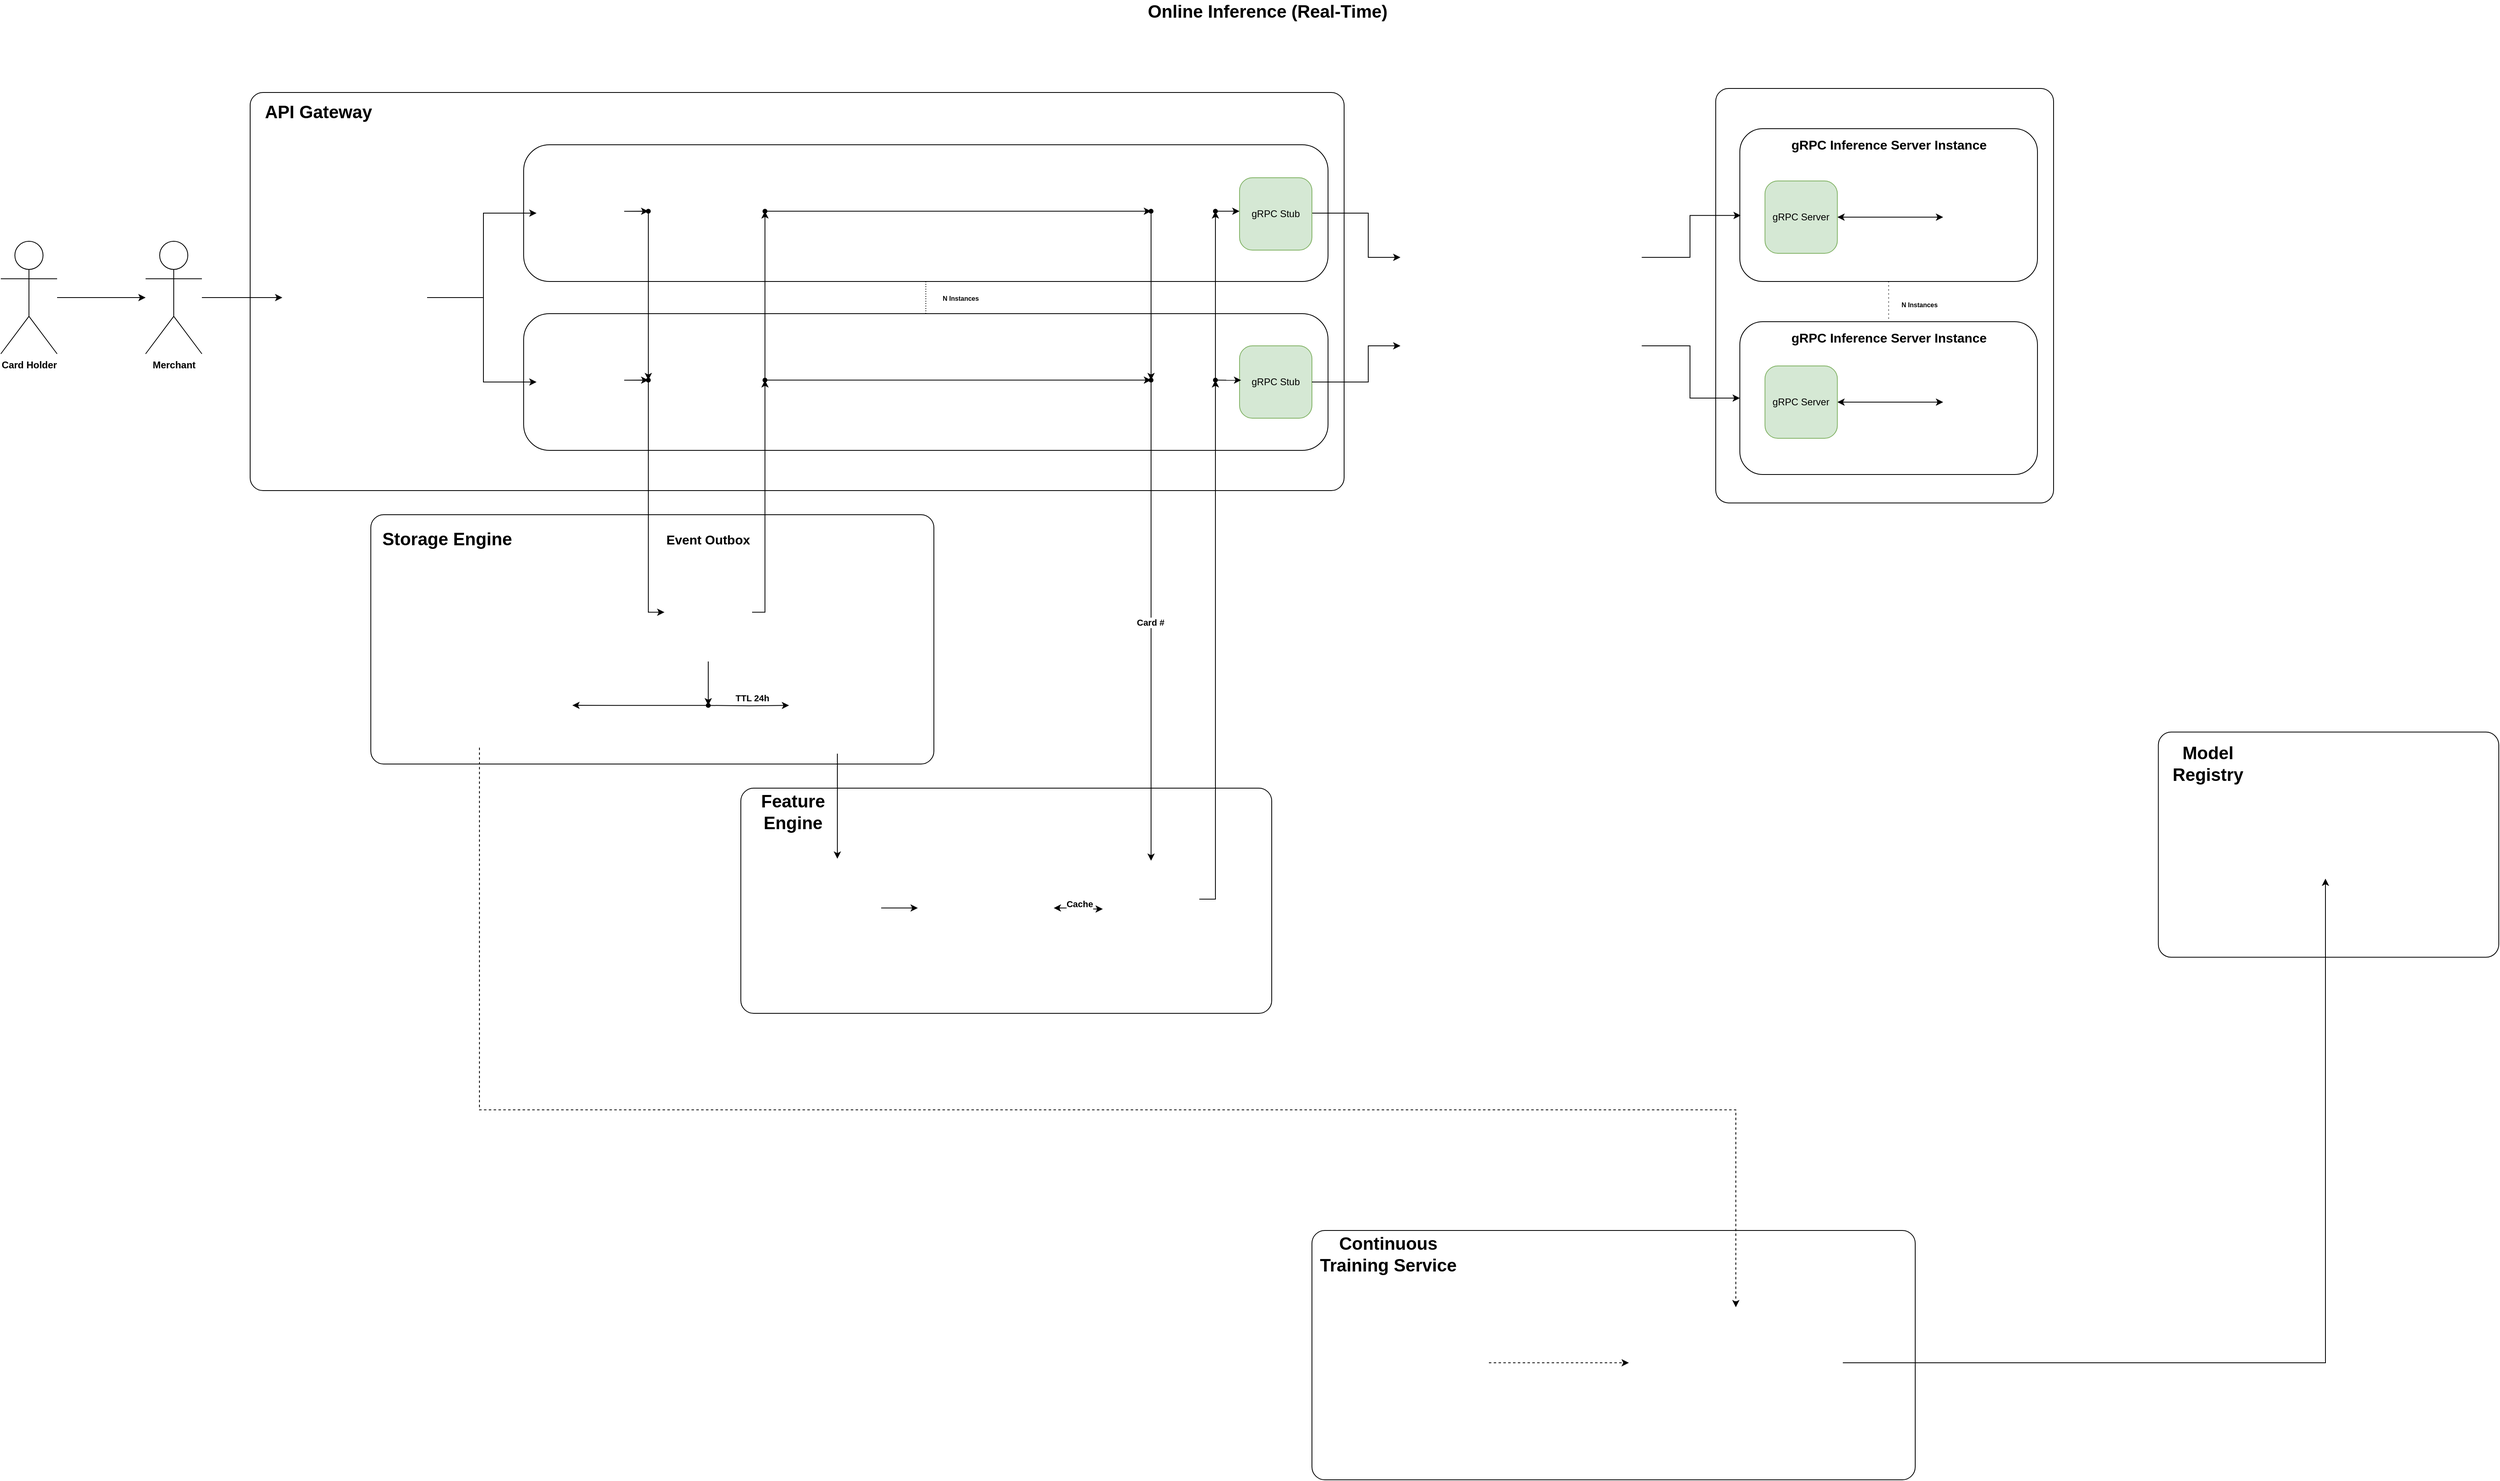 <mxfile>
    <diagram name="Page-1" id="lOX2KXedeWFzTWIlUK9F">
        <mxGraphModel dx="2827" dy="1023" grid="1" gridSize="10" guides="1" tooltips="1" connect="1" arrows="1" fold="1" page="1" pageScale="1" pageWidth="850" pageHeight="1100" math="0" shadow="0">
            <root>
                <mxCell id="0"/>
                <mxCell id="1" parent="0"/>
                <mxCell id="5-59mTPoDlYqVcyv3D5M-7" value="" style="rounded=1;whiteSpace=wrap;html=1;absoluteArcSize=1;arcSize=32;" parent="1" vertex="1">
                    <mxGeometry x="650.02" y="1900" width="749.98" height="310" as="geometry"/>
                </mxCell>
                <mxCell id="5-59mTPoDlYqVcyv3D5M-3" value="" style="rounded=1;whiteSpace=wrap;html=1;absoluteArcSize=1;arcSize=32;" parent="1" vertex="1">
                    <mxGeometry x="1702.26" y="1280.31" width="423.22" height="280" as="geometry"/>
                </mxCell>
                <mxCell id="7dM1NYRbd_mDnyiBHKqp-9" value="" style="rounded=1;whiteSpace=wrap;html=1;absoluteArcSize=1;arcSize=32;" parent="1" vertex="1">
                    <mxGeometry x="-520" y="1010" width="700" height="310" as="geometry"/>
                </mxCell>
                <mxCell id="d66PIv0IayiopUPnUm3M-6" value="" style="rounded=1;whiteSpace=wrap;html=1;absoluteArcSize=1;arcSize=32;" parent="1" vertex="1">
                    <mxGeometry x="-60" y="1350" width="660" height="280" as="geometry"/>
                </mxCell>
                <mxCell id="d66PIv0IayiopUPnUm3M-1" value="" style="rounded=1;whiteSpace=wrap;html=1;arcSize=32;absoluteArcSize=1;" parent="1" vertex="1">
                    <mxGeometry x="1152" y="480" width="420" height="515.35" as="geometry"/>
                </mxCell>
                <mxCell id="d66PIv0IayiopUPnUm3M-2" style="edgeStyle=orthogonalEdgeStyle;rounded=0;orthogonalLoop=1;jettySize=auto;html=1;dashed=1;dashPattern=1 4;endArrow=none;endFill=0;entryX=0.5;entryY=0;entryDx=0;entryDy=0;" parent="1" source="d66PIv0IayiopUPnUm3M-3" target="d66PIv0IayiopUPnUm3M-41" edge="1">
                    <mxGeometry relative="1" as="geometry">
                        <mxPoint x="1366.99" y="745" as="targetPoint"/>
                    </mxGeometry>
                </mxCell>
                <mxCell id="d66PIv0IayiopUPnUm3M-3" value="" style="rounded=1;whiteSpace=wrap;html=1;" parent="1" vertex="1">
                    <mxGeometry x="1181.97" y="530" width="370.01" height="190" as="geometry"/>
                </mxCell>
                <mxCell id="d66PIv0IayiopUPnUm3M-4" value="&lt;font style=&quot;font-size: 22px;&quot;&gt;Online Inference (Real-Time)&lt;/font&gt;" style="text;html=1;align=center;verticalAlign=middle;whiteSpace=wrap;rounded=0;fontStyle=1" parent="1" vertex="1">
                    <mxGeometry x="310" y="370" width="570" height="30" as="geometry"/>
                </mxCell>
                <mxCell id="d66PIv0IayiopUPnUm3M-8" value="" style="rounded=1;whiteSpace=wrap;html=1;arcSize=32;absoluteArcSize=1;" parent="1" vertex="1">
                    <mxGeometry x="-670" y="485" width="1360" height="495" as="geometry"/>
                </mxCell>
                <mxCell id="d66PIv0IayiopUPnUm3M-10" value="&lt;font&gt;API Gateway&lt;/font&gt;" style="text;html=1;align=center;verticalAlign=middle;whiteSpace=wrap;rounded=0;fontStyle=1;fontSize=22;" parent="1" vertex="1">
                    <mxGeometry x="-660" y="490" width="150" height="40" as="geometry"/>
                </mxCell>
                <mxCell id="d66PIv0IayiopUPnUm3M-11" style="edgeStyle=orthogonalEdgeStyle;rounded=0;orthogonalLoop=1;jettySize=auto;html=1;" parent="1" source="d66PIv0IayiopUPnUm3M-12" target="d66PIv0IayiopUPnUm3M-14" edge="1">
                    <mxGeometry relative="1" as="geometry"/>
                </mxCell>
                <mxCell id="d66PIv0IayiopUPnUm3M-12" value="Card Holder" style="shape=umlActor;verticalLabelPosition=bottom;verticalAlign=top;html=1;outlineConnect=0;fontStyle=1" parent="1" vertex="1">
                    <mxGeometry x="-980" y="670" width="70" height="140" as="geometry"/>
                </mxCell>
                <mxCell id="d66PIv0IayiopUPnUm3M-13" style="edgeStyle=orthogonalEdgeStyle;rounded=0;orthogonalLoop=1;jettySize=auto;html=1;" parent="1" source="d66PIv0IayiopUPnUm3M-14" target="d66PIv0IayiopUPnUm3M-21" edge="1">
                    <mxGeometry relative="1" as="geometry"/>
                </mxCell>
                <mxCell id="d66PIv0IayiopUPnUm3M-14" value="Merchant" style="shape=umlActor;verticalLabelPosition=bottom;verticalAlign=top;html=1;outlineConnect=0;fontStyle=1" parent="1" vertex="1">
                    <mxGeometry x="-800" y="670" width="70" height="140" as="geometry"/>
                </mxCell>
                <mxCell id="d66PIv0IayiopUPnUm3M-15" style="edgeStyle=orthogonalEdgeStyle;rounded=0;orthogonalLoop=1;jettySize=auto;html=1;entryX=0.5;entryY=1;entryDx=0;entryDy=0;dashed=1;dashPattern=1 2;endArrow=none;endFill=0;" parent="1" source="d66PIv0IayiopUPnUm3M-16" target="d66PIv0IayiopUPnUm3M-17" edge="1">
                    <mxGeometry relative="1" as="geometry"/>
                </mxCell>
                <mxCell id="d66PIv0IayiopUPnUm3M-16" value="" style="rounded=1;whiteSpace=wrap;html=1;arcSize=64;absoluteArcSize=1;" parent="1" vertex="1">
                    <mxGeometry x="-330" y="760" width="1000" height="170" as="geometry"/>
                </mxCell>
                <mxCell id="d66PIv0IayiopUPnUm3M-17" value="" style="rounded=1;whiteSpace=wrap;html=1;absoluteArcSize=1;arcSize=64;" parent="1" vertex="1">
                    <mxGeometry x="-330" y="550" width="1000" height="170" as="geometry"/>
                </mxCell>
                <mxCell id="d66PIv0IayiopUPnUm3M-18" value="&lt;font style=&quot;font-size: 16px;&quot;&gt;gRPC Inference Server Instance&lt;/font&gt;" style="text;html=1;align=center;verticalAlign=middle;whiteSpace=wrap;rounded=0;fontStyle=1" parent="1" vertex="1">
                    <mxGeometry x="1227.59" y="530" width="278.76" height="40" as="geometry"/>
                </mxCell>
                <mxCell id="d66PIv0IayiopUPnUm3M-19" style="edgeStyle=orthogonalEdgeStyle;rounded=0;orthogonalLoop=1;jettySize=auto;html=1;" parent="1" source="d66PIv0IayiopUPnUm3M-21" target="d66PIv0IayiopUPnUm3M-27" edge="1">
                    <mxGeometry relative="1" as="geometry">
                        <Array as="points">
                            <mxPoint x="-380" y="740"/>
                            <mxPoint x="-380" y="635"/>
                        </Array>
                    </mxGeometry>
                </mxCell>
                <mxCell id="d66PIv0IayiopUPnUm3M-20" style="edgeStyle=orthogonalEdgeStyle;rounded=0;orthogonalLoop=1;jettySize=auto;html=1;" parent="1" source="d66PIv0IayiopUPnUm3M-21" target="d66PIv0IayiopUPnUm3M-25" edge="1">
                    <mxGeometry relative="1" as="geometry">
                        <Array as="points">
                            <mxPoint x="-380" y="740"/>
                            <mxPoint x="-380" y="845"/>
                        </Array>
                    </mxGeometry>
                </mxCell>
                <mxCell id="d66PIv0IayiopUPnUm3M-21" value="" style="shape=image;verticalLabelPosition=bottom;labelBackgroundColor=default;verticalAlign=top;aspect=fixed;imageAspect=0;image=https://images.seeklogo.com/logo-png/39/2/kong-logo-png_seeklogo-394595.png;connectable=1;direction=east;container=0;noLabel=0;allowArrows=1;fontStyle=0" parent="1" vertex="1">
                    <mxGeometry x="-630" y="650" width="180" height="180" as="geometry"/>
                </mxCell>
                <mxCell id="d66PIv0IayiopUPnUm3M-22" value="gRPC Stub" style="rounded=1;whiteSpace=wrap;html=1;arcSize=32;absoluteArcSize=1;fillColor=#d5e8d4;strokeColor=#82b366;" parent="1" vertex="1">
                    <mxGeometry x="560" y="800" width="90" height="90" as="geometry"/>
                </mxCell>
                <mxCell id="d66PIv0IayiopUPnUm3M-23" style="edgeStyle=orthogonalEdgeStyle;rounded=0;orthogonalLoop=1;jettySize=auto;html=1;" parent="1" source="d66PIv0IayiopUPnUm3M-22" target="d66PIv0IayiopUPnUm3M-34" edge="1">
                    <mxGeometry relative="1" as="geometry">
                        <Array as="points">
                            <mxPoint x="720" y="845"/>
                            <mxPoint x="720" y="800"/>
                        </Array>
                    </mxGeometry>
                </mxCell>
                <mxCell id="TBy8B3cu2z9gyoGo7kFR-20" value="" style="edgeStyle=orthogonalEdgeStyle;rounded=0;orthogonalLoop=1;jettySize=auto;html=1;" parent="1" source="d66PIv0IayiopUPnUm3M-25" target="TBy8B3cu2z9gyoGo7kFR-19" edge="1">
                    <mxGeometry relative="1" as="geometry"/>
                </mxCell>
                <mxCell id="d66PIv0IayiopUPnUm3M-25" value="" style="shape=image;verticalLabelPosition=bottom;labelBackgroundColor=default;verticalAlign=top;aspect=fixed;imageAspect=0;image=https://images.seeklogo.com/logo-png/42/1/fastapi-logo-png_seeklogo-425420.png;" parent="1" vertex="1">
                    <mxGeometry x="-314" y="785.18" width="115" height="115" as="geometry"/>
                </mxCell>
                <mxCell id="TBy8B3cu2z9gyoGo7kFR-22" style="edgeStyle=orthogonalEdgeStyle;rounded=0;orthogonalLoop=1;jettySize=auto;html=1;" parent="1" source="ZFdYl1KIuNtdTHQt-psF-1" target="TBy8B3cu2z9gyoGo7kFR-19" edge="1">
                    <mxGeometry relative="1" as="geometry"/>
                </mxCell>
                <mxCell id="d66PIv0IayiopUPnUm3M-27" value="" style="shape=image;verticalLabelPosition=bottom;labelBackgroundColor=default;verticalAlign=top;aspect=fixed;imageAspect=0;image=https://images.seeklogo.com/logo-png/42/1/fastapi-logo-png_seeklogo-425420.png;" parent="1" vertex="1">
                    <mxGeometry x="-314" y="575.18" width="115" height="115" as="geometry"/>
                </mxCell>
                <mxCell id="d66PIv0IayiopUPnUm3M-29" style="edgeStyle=orthogonalEdgeStyle;rounded=0;orthogonalLoop=1;jettySize=auto;html=1;" parent="1" source="d66PIv0IayiopUPnUm3M-31" target="d66PIv0IayiopUPnUm3M-34" edge="1">
                    <mxGeometry relative="1" as="geometry">
                        <Array as="points">
                            <mxPoint x="720" y="635"/>
                            <mxPoint x="720" y="690"/>
                        </Array>
                    </mxGeometry>
                </mxCell>
                <mxCell id="d66PIv0IayiopUPnUm3M-31" value="gRPC Stub" style="rounded=1;whiteSpace=wrap;html=1;arcSize=32;absoluteArcSize=1;fillColor=#d5e8d4;strokeColor=#82b366;" parent="1" vertex="1">
                    <mxGeometry x="560" y="591" width="90" height="90" as="geometry"/>
                </mxCell>
                <mxCell id="d66PIv0IayiopUPnUm3M-32" style="edgeStyle=orthogonalEdgeStyle;rounded=0;orthogonalLoop=1;jettySize=auto;html=1;entryX=0;entryY=0.5;entryDx=0;entryDy=0;" parent="1" source="d66PIv0IayiopUPnUm3M-34" target="d66PIv0IayiopUPnUm3M-40" edge="1">
                    <mxGeometry relative="1" as="geometry">
                        <Array as="points">
                            <mxPoint x="1120" y="800"/>
                            <mxPoint x="1120" y="865"/>
                        </Array>
                    </mxGeometry>
                </mxCell>
                <mxCell id="d66PIv0IayiopUPnUm3M-34" value="" style="shape=image;verticalLabelPosition=bottom;labelBackgroundColor=default;verticalAlign=top;aspect=fixed;imageAspect=0;image=https://upload.wikimedia.org/wikipedia/commons/a/ab/Haproxy-logo.png;" parent="1" vertex="1">
                    <mxGeometry x="760" y="625" width="300" height="235.71" as="geometry"/>
                </mxCell>
                <mxCell id="d66PIv0IayiopUPnUm3M-35" value="&lt;font style=&quot;font-size: 8px;&quot;&gt;N Instances&lt;/font&gt;" style="text;html=1;align=center;verticalAlign=middle;whiteSpace=wrap;rounded=0;fontStyle=1" parent="1" vertex="1">
                    <mxGeometry x="170" y="725" width="86.5" height="30" as="geometry"/>
                </mxCell>
                <mxCell id="d66PIv0IayiopUPnUm3M-37" style="edgeStyle=orthogonalEdgeStyle;rounded=0;orthogonalLoop=1;jettySize=auto;html=1;startArrow=classic;startFill=1;" parent="1" source="d66PIv0IayiopUPnUm3M-38" target="d66PIv0IayiopUPnUm3M-39" edge="1">
                    <mxGeometry relative="1" as="geometry"/>
                </mxCell>
                <mxCell id="d66PIv0IayiopUPnUm3M-38" value="gRPC Server" style="rounded=1;whiteSpace=wrap;html=1;arcSize=32;absoluteArcSize=1;fillColor=#d5e8d4;strokeColor=#82b366;" parent="1" vertex="1">
                    <mxGeometry x="1213.22" y="595" width="90" height="90" as="geometry"/>
                </mxCell>
                <mxCell id="d66PIv0IayiopUPnUm3M-39" value="" style="shape=image;verticalLabelPosition=bottom;labelBackgroundColor=default;verticalAlign=top;aspect=fixed;imageAspect=0;image=https://cdn-icons-png.flaticon.com/512/8345/8345929.png;" parent="1" vertex="1">
                    <mxGeometry x="1434.74" y="599" width="82" height="82" as="geometry"/>
                </mxCell>
                <mxCell id="d66PIv0IayiopUPnUm3M-40" value="" style="rounded=1;whiteSpace=wrap;html=1;" parent="1" vertex="1">
                    <mxGeometry x="1181.97" y="770" width="370.01" height="190" as="geometry"/>
                </mxCell>
                <mxCell id="d66PIv0IayiopUPnUm3M-41" value="&lt;font style=&quot;font-size: 16px;&quot;&gt;gRPC Inference Server Instance&lt;/font&gt;" style="text;html=1;align=center;verticalAlign=middle;whiteSpace=wrap;rounded=0;fontStyle=1" parent="1" vertex="1">
                    <mxGeometry x="1227.59" y="770" width="278.76" height="40" as="geometry"/>
                </mxCell>
                <mxCell id="d66PIv0IayiopUPnUm3M-42" style="edgeStyle=orthogonalEdgeStyle;rounded=0;orthogonalLoop=1;jettySize=auto;html=1;startArrow=classic;startFill=1;" parent="1" source="d66PIv0IayiopUPnUm3M-43" target="d66PIv0IayiopUPnUm3M-44" edge="1">
                    <mxGeometry relative="1" as="geometry"/>
                </mxCell>
                <mxCell id="d66PIv0IayiopUPnUm3M-43" value="gRPC Server" style="rounded=1;whiteSpace=wrap;html=1;arcSize=32;absoluteArcSize=1;fillColor=#d5e8d4;strokeColor=#82b366;" parent="1" vertex="1">
                    <mxGeometry x="1213.22" y="825" width="90" height="90" as="geometry"/>
                </mxCell>
                <mxCell id="d66PIv0IayiopUPnUm3M-44" value="" style="shape=image;verticalLabelPosition=bottom;labelBackgroundColor=default;verticalAlign=top;aspect=fixed;imageAspect=0;image=https://cdn-icons-png.flaticon.com/512/8345/8345929.png;" parent="1" vertex="1">
                    <mxGeometry x="1434.74" y="829" width="82" height="82" as="geometry"/>
                </mxCell>
                <mxCell id="d66PIv0IayiopUPnUm3M-45" style="edgeStyle=orthogonalEdgeStyle;rounded=0;orthogonalLoop=1;jettySize=auto;html=1;entryX=0.003;entryY=0.568;entryDx=0;entryDy=0;entryPerimeter=0;" parent="1" source="d66PIv0IayiopUPnUm3M-34" target="d66PIv0IayiopUPnUm3M-3" edge="1">
                    <mxGeometry relative="1" as="geometry">
                        <Array as="points">
                            <mxPoint x="1120" y="690"/>
                            <mxPoint x="1120" y="638"/>
                        </Array>
                    </mxGeometry>
                </mxCell>
                <mxCell id="d66PIv0IayiopUPnUm3M-46" value="&lt;font style=&quot;font-size: 8px;&quot;&gt;N Instances&lt;/font&gt;" style="text;html=1;align=center;verticalAlign=middle;whiteSpace=wrap;rounded=0;fontStyle=1" parent="1" vertex="1">
                    <mxGeometry x="1362" y="732.86" width="86.5" height="30" as="geometry"/>
                </mxCell>
                <mxCell id="d66PIv0IayiopUPnUm3M-47" value="" style="shape=image;verticalLabelPosition=bottom;labelBackgroundColor=default;verticalAlign=top;aspect=fixed;imageAspect=0;image=https://img.icons8.com/color/200/kubernetes.png;" parent="1" vertex="1">
                    <mxGeometry x="1572" y="415" width="65" height="65" as="geometry"/>
                </mxCell>
                <mxCell id="WFU5bXbnKpB7pjm9qC29-8" value="" style="shape=image;verticalLabelPosition=bottom;labelBackgroundColor=default;verticalAlign=top;aspect=fixed;imageAspect=0;image=https://cdn4.iconfinder.com/data/icons/redis-2/1451/Untitled-2-512.png;" parent="1" vertex="1">
                    <mxGeometry x="390" y="1440.31" width="120" height="120" as="geometry"/>
                </mxCell>
                <mxCell id="TRtpWzJa2Ii4a0pyKc41-39" value="" style="edgeStyle=orthogonalEdgeStyle;rounded=0;orthogonalLoop=1;jettySize=auto;html=1;" parent="1" source="TRtpWzJa2Ii4a0pyKc41-1" target="TRtpWzJa2Ii4a0pyKc41-38" edge="1">
                    <mxGeometry relative="1" as="geometry"/>
                </mxCell>
                <mxCell id="TRtpWzJa2Ii4a0pyKc41-1" value="" style="shape=image;verticalLabelPosition=bottom;labelBackgroundColor=default;verticalAlign=top;aspect=fixed;imageAspect=0;image=https://upload.wikimedia.org/wikipedia/commons/3/32/C%2B%2B_logo.png;fontStyle=1" parent="1" vertex="1">
                    <mxGeometry x="-155" y="1070" width="109" height="122.54" as="geometry"/>
                </mxCell>
                <mxCell id="TRtpWzJa2Ii4a0pyKc41-23" value="" style="shape=image;verticalLabelPosition=bottom;labelBackgroundColor=default;verticalAlign=top;aspect=fixed;imageAspect=0;image=https://blogger.googleusercontent.com/img/b/R29vZ2xl/AVvXsEiMVVYYgj_LY437FrV-KwNX9-rul33uYnRtgbk40J4GlNG29dkWyvnbtGgyBfrUqGW6e4hhbNO-WxGcOXNltbDyXDjpkCcugy0HcMxIYxBFCuQOKkMx8P2oIcL1D-hSYcZig4sGTkiFwG4/s1600/opentelemetry-stacked-color.png;" parent="1" vertex="1">
                    <mxGeometry x="850" y="1179.83" width="230" height="134.55" as="geometry"/>
                </mxCell>
                <mxCell id="TRtpWzJa2Ii4a0pyKc41-25" value="&lt;font style=&quot;font-size: 16px;&quot;&gt;Event Outbox&lt;/font&gt;" style="text;html=1;align=center;verticalAlign=middle;whiteSpace=wrap;rounded=0;fontStyle=1" parent="1" vertex="1">
                    <mxGeometry x="-170" y="1021" width="139" height="40" as="geometry"/>
                </mxCell>
                <mxCell id="uOGz96gBhH0Yf_m4leUT-4" style="edgeStyle=orthogonalEdgeStyle;rounded=0;orthogonalLoop=1;jettySize=auto;html=1;entryX=0.5;entryY=0;entryDx=0;entryDy=0;dashed=1;endArrow=classic;startFill=0;endFill=1;" parent="1" source="TRtpWzJa2Ii4a0pyKc41-27" target="5-59mTPoDlYqVcyv3D5M-9" edge="1">
                    <mxGeometry relative="1" as="geometry">
                        <Array as="points">
                            <mxPoint x="-385" y="1750"/>
                            <mxPoint x="1177" y="1750"/>
                        </Array>
                    </mxGeometry>
                </mxCell>
                <mxCell id="TRtpWzJa2Ii4a0pyKc41-27" value="" style="shape=image;verticalLabelPosition=bottom;labelBackgroundColor=default;verticalAlign=top;aspect=fixed;imageAspect=0;image=https://daffin.ru/devops/docker/services/images/minio-logo.png;" parent="1" vertex="1">
                    <mxGeometry x="-500.53" y="1194.53" width="231.05" height="105.13" as="geometry"/>
                </mxCell>
                <mxCell id="TRtpWzJa2Ii4a0pyKc41-29" value="" style="shape=image;verticalLabelPosition=bottom;labelBackgroundColor=default;verticalAlign=top;aspect=fixed;imageAspect=0;image=https://upload.wikimedia.org/wikipedia/commons/4/47/Apache_Parquet_logo.svg;" parent="1" vertex="1">
                    <mxGeometry x="-240" y="1215.43" width="106" height="21.67" as="geometry"/>
                </mxCell>
                <mxCell id="TRtpWzJa2Ii4a0pyKc41-34" value="&lt;font&gt;Storage Engine&lt;/font&gt;" style="text;html=1;align=center;verticalAlign=middle;whiteSpace=wrap;rounded=0;fontStyle=1;fontSize=22;" parent="1" vertex="1">
                    <mxGeometry x="-510" y="1021" width="170" height="40" as="geometry"/>
                </mxCell>
                <mxCell id="TRtpWzJa2Ii4a0pyKc41-35" value="&lt;font&gt;Feature&lt;/font&gt;&lt;div&gt;&lt;span style=&quot;background-color: transparent; color: light-dark(rgb(0, 0, 0), rgb(255, 255, 255));&quot;&gt;Engine&lt;/span&gt;&lt;/div&gt;" style="text;html=1;align=center;verticalAlign=middle;whiteSpace=wrap;rounded=0;fontStyle=1;fontSize=22;" parent="1" vertex="1">
                    <mxGeometry x="-80" y="1360" width="170" height="40" as="geometry"/>
                </mxCell>
                <mxCell id="TBy8B3cu2z9gyoGo7kFR-10" style="edgeStyle=orthogonalEdgeStyle;rounded=0;orthogonalLoop=1;jettySize=auto;html=1;entryX=0.5;entryY=0;entryDx=0;entryDy=0;" parent="1" source="TRtpWzJa2Ii4a0pyKc41-36" target="TBy8B3cu2z9gyoGo7kFR-9" edge="1">
                    <mxGeometry relative="1" as="geometry"/>
                </mxCell>
                <mxCell id="TRtpWzJa2Ii4a0pyKc41-36" value="" style="shape=image;verticalLabelPosition=bottom;labelBackgroundColor=default;verticalAlign=top;aspect=fixed;imageAspect=0;image=https://cdn4.iconfinder.com/data/icons/redis-2/1451/Untitled-2-512.png;" parent="1" vertex="1">
                    <mxGeometry y="1187.1" width="120" height="120" as="geometry"/>
                </mxCell>
                <mxCell id="TRtpWzJa2Ii4a0pyKc41-40" style="edgeStyle=orthogonalEdgeStyle;rounded=0;orthogonalLoop=1;jettySize=auto;html=1;entryX=0;entryY=0.5;entryDx=0;entryDy=0;" parent="1" target="TRtpWzJa2Ii4a0pyKc41-36" edge="1">
                    <mxGeometry relative="1" as="geometry">
                        <mxPoint x="-100.5" y="1247.1" as="sourcePoint"/>
                    </mxGeometry>
                </mxCell>
                <mxCell id="TBy8B3cu2z9gyoGo7kFR-13" value="TTL 24h" style="edgeLabel;html=1;align=center;verticalAlign=middle;resizable=0;points=[];fontStyle=1" parent="TRtpWzJa2Ii4a0pyKc41-40" vertex="1" connectable="0">
                    <mxGeometry x="-0.198" y="-2" relative="1" as="geometry">
                        <mxPoint x="14" y="-12" as="offset"/>
                    </mxGeometry>
                </mxCell>
                <mxCell id="TRtpWzJa2Ii4a0pyKc41-41" style="edgeStyle=orthogonalEdgeStyle;rounded=0;orthogonalLoop=1;jettySize=auto;html=1;" parent="1" source="TRtpWzJa2Ii4a0pyKc41-38" target="TRtpWzJa2Ii4a0pyKc41-27" edge="1">
                    <mxGeometry relative="1" as="geometry">
                        <mxPoint x="-100.5" y="1247.1" as="sourcePoint"/>
                    </mxGeometry>
                </mxCell>
                <mxCell id="TBy8B3cu2z9gyoGo7kFR-1" value="" style="edgeStyle=orthogonalEdgeStyle;rounded=0;orthogonalLoop=1;jettySize=auto;html=1;" parent="1" target="TRtpWzJa2Ii4a0pyKc41-38" edge="1">
                    <mxGeometry relative="1" as="geometry">
                        <mxPoint x="-100.5" y="1247.1" as="sourcePoint"/>
                        <mxPoint x="-239" y="1247" as="targetPoint"/>
                    </mxGeometry>
                </mxCell>
                <mxCell id="TRtpWzJa2Ii4a0pyKc41-38" value="" style="shape=waypoint;sketch=0;size=6;pointerEvents=1;points=[];fillColor=default;resizable=0;rotatable=0;perimeter=centerPerimeter;snapToPoint=1;verticalAlign=top;labelBackgroundColor=default;fontStyle=1;" parent="1" vertex="1">
                    <mxGeometry x="-110.5" y="1237.1" width="20" height="20" as="geometry"/>
                </mxCell>
                <mxCell id="TBy8B3cu2z9gyoGo7kFR-5" style="edgeStyle=orthogonalEdgeStyle;rounded=0;orthogonalLoop=1;jettySize=auto;html=1;startArrow=classic;startFill=1;" parent="1" source="TBy8B3cu2z9gyoGo7kFR-4" target="WFU5bXbnKpB7pjm9qC29-8" edge="1">
                    <mxGeometry relative="1" as="geometry"/>
                </mxCell>
                <mxCell id="TBy8B3cu2z9gyoGo7kFR-14" value="&lt;b&gt;Cache&lt;/b&gt;" style="edgeLabel;html=1;align=center;verticalAlign=middle;resizable=0;points=[];" parent="TBy8B3cu2z9gyoGo7kFR-5" vertex="1" connectable="0">
                    <mxGeometry x="0.061" y="-2" relative="1" as="geometry">
                        <mxPoint y="-9" as="offset"/>
                    </mxGeometry>
                </mxCell>
                <mxCell id="TBy8B3cu2z9gyoGo7kFR-4" value="" style="shape=image;verticalLabelPosition=bottom;labelBackgroundColor=default;verticalAlign=top;aspect=fixed;imageAspect=0;image=https://upload.wikimedia.org/wikipedia/commons/5/5e/Cassandra_logo.svg;" parent="1" vertex="1">
                    <mxGeometry x="160" y="1442.41" width="169" height="113.27" as="geometry"/>
                </mxCell>
                <mxCell id="TBy8B3cu2z9gyoGo7kFR-32" style="edgeStyle=orthogonalEdgeStyle;rounded=0;orthogonalLoop=1;jettySize=auto;html=1;" parent="1" source="TBy8B3cu2z9gyoGo7kFR-9" target="TBy8B3cu2z9gyoGo7kFR-4" edge="1">
                    <mxGeometry relative="1" as="geometry"/>
                </mxCell>
                <mxCell id="TBy8B3cu2z9gyoGo7kFR-9" value="" style="shape=image;verticalLabelPosition=bottom;labelBackgroundColor=default;verticalAlign=top;aspect=fixed;imageAspect=0;image=https://upload.wikimedia.org/wikipedia/commons/3/32/C%2B%2B_logo.png;fontStyle=1" parent="1" vertex="1">
                    <mxGeometry x="5.5" y="1437.77" width="109" height="122.54" as="geometry"/>
                </mxCell>
                <mxCell id="TBy8B3cu2z9gyoGo7kFR-21" style="edgeStyle=orthogonalEdgeStyle;rounded=0;orthogonalLoop=1;jettySize=auto;html=1;entryX=0;entryY=0.5;entryDx=0;entryDy=0;" parent="1" source="TBy8B3cu2z9gyoGo7kFR-19" target="TRtpWzJa2Ii4a0pyKc41-1" edge="1">
                    <mxGeometry relative="1" as="geometry">
                        <Array as="points">
                            <mxPoint x="-175" y="1131"/>
                        </Array>
                    </mxGeometry>
                </mxCell>
                <mxCell id="TBy8B3cu2z9gyoGo7kFR-19" value="" style="shape=waypoint;sketch=0;size=6;pointerEvents=1;points=[];fillColor=default;resizable=0;rotatable=0;perimeter=centerPerimeter;snapToPoint=1;verticalAlign=top;labelBackgroundColor=default;" parent="1" vertex="1">
                    <mxGeometry x="-185" y="832.68" width="20" height="20" as="geometry"/>
                </mxCell>
                <mxCell id="TBy8B3cu2z9gyoGo7kFR-24" value="" style="shape=waypoint;sketch=0;size=6;pointerEvents=1;points=[];fillColor=default;resizable=0;rotatable=0;perimeter=centerPerimeter;snapToPoint=1;verticalAlign=top;labelBackgroundColor=default;" parent="1" vertex="1">
                    <mxGeometry x="-40" y="832.68" width="20" height="20" as="geometry"/>
                </mxCell>
                <mxCell id="TBy8B3cu2z9gyoGo7kFR-25" style="edgeStyle=orthogonalEdgeStyle;rounded=0;orthogonalLoop=1;jettySize=auto;html=1;entryX=0.556;entryY=1.094;entryDx=0;entryDy=0;entryPerimeter=0;" parent="1" source="TRtpWzJa2Ii4a0pyKc41-1" target="TBy8B3cu2z9gyoGo7kFR-24" edge="1">
                    <mxGeometry relative="1" as="geometry">
                        <Array as="points">
                            <mxPoint x="-30" y="1131"/>
                            <mxPoint x="-30" y="843"/>
                        </Array>
                    </mxGeometry>
                </mxCell>
                <mxCell id="TBy8B3cu2z9gyoGo7kFR-27" value="" style="shape=waypoint;sketch=0;size=6;pointerEvents=1;points=[];fillColor=default;resizable=0;rotatable=0;perimeter=centerPerimeter;snapToPoint=1;verticalAlign=top;labelBackgroundColor=default;" parent="1" vertex="1">
                    <mxGeometry x="-40" y="622.68" width="20" height="20" as="geometry"/>
                </mxCell>
                <mxCell id="TBy8B3cu2z9gyoGo7kFR-30" style="edgeStyle=orthogonalEdgeStyle;rounded=0;orthogonalLoop=1;jettySize=auto;html=1;entryX=0.483;entryY=0.712;entryDx=0;entryDy=0;entryPerimeter=0;" parent="1" source="TBy8B3cu2z9gyoGo7kFR-24" target="TBy8B3cu2z9gyoGo7kFR-27" edge="1">
                    <mxGeometry relative="1" as="geometry"/>
                </mxCell>
                <mxCell id="TBy8B3cu2z9gyoGo7kFR-33" value="" style="shape=waypoint;sketch=0;size=6;pointerEvents=1;points=[];fillColor=default;resizable=0;rotatable=0;perimeter=centerPerimeter;snapToPoint=1;verticalAlign=top;labelBackgroundColor=default;" parent="1" vertex="1">
                    <mxGeometry x="520" y="622.68" width="20" height="20" as="geometry"/>
                </mxCell>
                <mxCell id="TBy8B3cu2z9gyoGo7kFR-34" value="" style="shape=waypoint;sketch=0;size=6;pointerEvents=1;points=[];fillColor=default;resizable=0;rotatable=0;perimeter=centerPerimeter;snapToPoint=1;verticalAlign=top;labelBackgroundColor=default;" parent="1" vertex="1">
                    <mxGeometry x="520" y="832.68" width="20" height="20" as="geometry"/>
                </mxCell>
                <mxCell id="TBy8B3cu2z9gyoGo7kFR-36" style="edgeStyle=orthogonalEdgeStyle;rounded=0;orthogonalLoop=1;jettySize=auto;html=1;entryX=0.7;entryY=0.766;entryDx=0;entryDy=0;entryPerimeter=0;" parent="1" source="WFU5bXbnKpB7pjm9qC29-8" target="TBy8B3cu2z9gyoGo7kFR-34" edge="1">
                    <mxGeometry relative="1" as="geometry">
                        <Array as="points">
                            <mxPoint x="530" y="1488"/>
                            <mxPoint x="530" y="843"/>
                        </Array>
                    </mxGeometry>
                </mxCell>
                <mxCell id="TBy8B3cu2z9gyoGo7kFR-41" style="edgeStyle=orthogonalEdgeStyle;rounded=0;orthogonalLoop=1;jettySize=auto;html=1;entryX=0.5;entryY=0;entryDx=0;entryDy=0;" parent="1" source="TBy8B3cu2z9gyoGo7kFR-39" target="WFU5bXbnKpB7pjm9qC29-8" edge="1">
                    <mxGeometry relative="1" as="geometry"/>
                </mxCell>
                <mxCell id="TBy8B3cu2z9gyoGo7kFR-52" value="&lt;b&gt;Card #&lt;/b&gt;" style="edgeLabel;html=1;align=center;verticalAlign=middle;resizable=0;points=[];" parent="TBy8B3cu2z9gyoGo7kFR-41" vertex="1" connectable="0">
                    <mxGeometry x="0.013" y="-1" relative="1" as="geometry">
                        <mxPoint y="-1" as="offset"/>
                    </mxGeometry>
                </mxCell>
                <mxCell id="TBy8B3cu2z9gyoGo7kFR-39" value="" style="shape=waypoint;sketch=0;size=6;pointerEvents=1;points=[];fillColor=default;resizable=0;rotatable=0;perimeter=centerPerimeter;snapToPoint=1;verticalAlign=top;labelBackgroundColor=default;" parent="1" vertex="1">
                    <mxGeometry x="440" y="832.68" width="20" height="20" as="geometry"/>
                </mxCell>
                <mxCell id="TBy8B3cu2z9gyoGo7kFR-40" style="edgeStyle=orthogonalEdgeStyle;rounded=0;orthogonalLoop=1;jettySize=auto;html=1;entryX=0.35;entryY=0.69;entryDx=0;entryDy=0;entryPerimeter=0;" parent="1" source="TBy8B3cu2z9gyoGo7kFR-24" target="TBy8B3cu2z9gyoGo7kFR-39" edge="1">
                    <mxGeometry relative="1" as="geometry"/>
                </mxCell>
                <mxCell id="TBy8B3cu2z9gyoGo7kFR-42" value="" style="shape=waypoint;sketch=0;size=6;pointerEvents=1;points=[];fillColor=default;resizable=0;rotatable=0;perimeter=centerPerimeter;snapToPoint=1;verticalAlign=top;labelBackgroundColor=default;" parent="1" vertex="1">
                    <mxGeometry x="440" y="622.68" width="20" height="20" as="geometry"/>
                </mxCell>
                <mxCell id="TBy8B3cu2z9gyoGo7kFR-43" style="edgeStyle=orthogonalEdgeStyle;rounded=0;orthogonalLoop=1;jettySize=auto;html=1;entryX=0.383;entryY=0.794;entryDx=0;entryDy=0;entryPerimeter=0;" parent="1" source="TBy8B3cu2z9gyoGo7kFR-27" target="TBy8B3cu2z9gyoGo7kFR-42" edge="1">
                    <mxGeometry relative="1" as="geometry"/>
                </mxCell>
                <mxCell id="TBy8B3cu2z9gyoGo7kFR-44" style="edgeStyle=orthogonalEdgeStyle;rounded=0;orthogonalLoop=1;jettySize=auto;html=1;entryX=0.739;entryY=0.649;entryDx=0;entryDy=0;entryPerimeter=0;" parent="1" source="TBy8B3cu2z9gyoGo7kFR-42" target="TBy8B3cu2z9gyoGo7kFR-39" edge="1">
                    <mxGeometry relative="1" as="geometry"/>
                </mxCell>
                <mxCell id="TBy8B3cu2z9gyoGo7kFR-46" style="edgeStyle=orthogonalEdgeStyle;rounded=0;orthogonalLoop=1;jettySize=auto;html=1;entryX=0.839;entryY=0.838;entryDx=0;entryDy=0;entryPerimeter=0;" parent="1" source="TBy8B3cu2z9gyoGo7kFR-34" target="TBy8B3cu2z9gyoGo7kFR-33" edge="1">
                    <mxGeometry relative="1" as="geometry">
                        <Array as="points">
                            <mxPoint x="530" y="633"/>
                        </Array>
                    </mxGeometry>
                </mxCell>
                <mxCell id="TBy8B3cu2z9gyoGo7kFR-50" style="edgeStyle=orthogonalEdgeStyle;rounded=0;orthogonalLoop=1;jettySize=auto;html=1;entryX=0.022;entryY=0.466;entryDx=0;entryDy=0;entryPerimeter=0;" parent="1" source="TBy8B3cu2z9gyoGo7kFR-34" target="d66PIv0IayiopUPnUm3M-22" edge="1">
                    <mxGeometry relative="1" as="geometry"/>
                </mxCell>
                <mxCell id="TBy8B3cu2z9gyoGo7kFR-51" style="edgeStyle=orthogonalEdgeStyle;rounded=0;orthogonalLoop=1;jettySize=auto;html=1;entryX=-0.001;entryY=0.463;entryDx=0;entryDy=0;entryPerimeter=0;" parent="1" source="TBy8B3cu2z9gyoGo7kFR-33" target="d66PIv0IayiopUPnUm3M-31" edge="1">
                    <mxGeometry relative="1" as="geometry"/>
                </mxCell>
                <mxCell id="uOGz96gBhH0Yf_m4leUT-3" style="edgeStyle=orthogonalEdgeStyle;rounded=0;orthogonalLoop=1;jettySize=auto;html=1;entryX=1;entryY=0.5;entryDx=0;entryDy=0;startArrow=classic;startFill=1;endArrow=none;" parent="1" source="5-59mTPoDlYqVcyv3D5M-2" target="5-59mTPoDlYqVcyv3D5M-9" edge="1">
                    <mxGeometry relative="1" as="geometry">
                        <Array as="points">
                            <mxPoint x="1910" y="2065"/>
                        </Array>
                    </mxGeometry>
                </mxCell>
                <mxCell id="5-59mTPoDlYqVcyv3D5M-2" value="" style="shape=image;verticalLabelPosition=bottom;labelBackgroundColor=default;verticalAlign=top;aspect=fixed;imageAspect=0;image=https://mlflow.org/docs/2.3.2/_static/MLflow-logo-final-black.png;" parent="1" vertex="1">
                    <mxGeometry x="1804.23" y="1378.14" width="230" height="84.33" as="geometry"/>
                </mxCell>
                <mxCell id="5-59mTPoDlYqVcyv3D5M-5" value="Model&lt;div&gt;Registry&lt;/div&gt;" style="text;html=1;align=center;verticalAlign=middle;whiteSpace=wrap;rounded=0;fontStyle=1;fontSize=22;" parent="1" vertex="1">
                    <mxGeometry x="1679" y="1300.31" width="170" height="40" as="geometry"/>
                </mxCell>
                <mxCell id="5-59mTPoDlYqVcyv3D5M-9" value="" style="shape=image;verticalLabelPosition=bottom;labelBackgroundColor=default;verticalAlign=top;aspect=fixed;imageAspect=0;image=https://upload.wikimedia.org/wikipedia/commons/thumb/f/f3/Apache_Spark_logo.svg/2560px-Apache_Spark_logo.svg.png;" parent="1" vertex="1">
                    <mxGeometry x="1043.99" y="1995.45" width="266" height="138.1" as="geometry"/>
                </mxCell>
                <mxCell id="3040yowyDn-NAYJ0v6p7-1" style="edgeStyle=orthogonalEdgeStyle;rounded=0;orthogonalLoop=1;jettySize=auto;html=1;entryX=0;entryY=0.5;entryDx=0;entryDy=0;dashed=1;endArrow=classic;startFill=0;endFill=1;" parent="1" source="5-59mTPoDlYqVcyv3D5M-10" target="5-59mTPoDlYqVcyv3D5M-9" edge="1">
                    <mxGeometry relative="1" as="geometry"/>
                </mxCell>
                <mxCell id="5-59mTPoDlYqVcyv3D5M-10" value="" style="shape=image;verticalLabelPosition=bottom;labelBackgroundColor=default;verticalAlign=top;aspect=fixed;imageAspect=0;image=https://cdn-icons-png.flaticon.com/512/8242/8242984.png;" parent="1" vertex="1">
                    <mxGeometry x="699.02" y="1979" width="171" height="171" as="geometry"/>
                </mxCell>
                <mxCell id="uOGz96gBhH0Yf_m4leUT-2" value="Continuous Training Service" style="text;html=1;align=center;verticalAlign=middle;whiteSpace=wrap;rounded=0;fontStyle=1;fontSize=22;" parent="1" vertex="1">
                    <mxGeometry x="640" y="1910" width="210" height="40" as="geometry"/>
                </mxCell>
                <mxCell id="uOGz96gBhH0Yf_m4leUT-5" value="" style="shape=image;verticalLabelPosition=bottom;labelBackgroundColor=default;verticalAlign=top;aspect=fixed;imageAspect=0;image=https://upload.wikimedia.org/wikipedia/commons/d/de/AirflowLogo.png;" parent="1" vertex="1">
                    <mxGeometry x="1400" y="1800" width="196.86" height="76.12" as="geometry"/>
                </mxCell>
                <mxCell id="ZFdYl1KIuNtdTHQt-psF-2" value="" style="edgeStyle=orthogonalEdgeStyle;rounded=0;orthogonalLoop=1;jettySize=auto;html=1;" parent="1" source="d66PIv0IayiopUPnUm3M-27" target="ZFdYl1KIuNtdTHQt-psF-1" edge="1">
                    <mxGeometry relative="1" as="geometry">
                        <mxPoint x="-199" y="633" as="sourcePoint"/>
                        <mxPoint x="-175" y="843" as="targetPoint"/>
                    </mxGeometry>
                </mxCell>
                <mxCell id="ZFdYl1KIuNtdTHQt-psF-1" value="" style="shape=waypoint;sketch=0;size=6;pointerEvents=1;points=[];fillColor=default;resizable=0;rotatable=0;perimeter=centerPerimeter;snapToPoint=1;verticalAlign=top;labelBackgroundColor=default;" parent="1" vertex="1">
                    <mxGeometry x="-185" y="622.68" width="20" height="20" as="geometry"/>
                </mxCell>
            </root>
        </mxGraphModel>
    </diagram>
</mxfile>